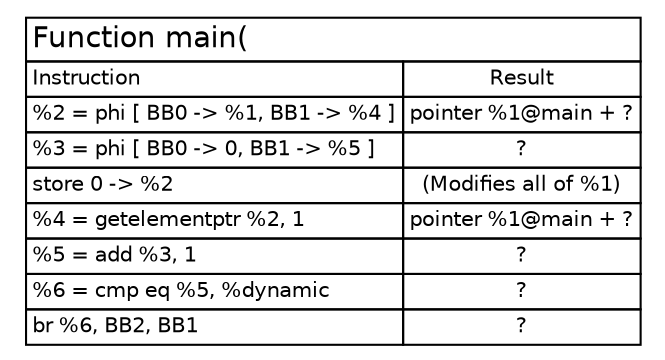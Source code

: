 digraph "Toplevel" {
graph [ fontname = "Helvetica" ];
node [fontname = "helvetica"];
edge [fontname = "helvetica"];

MainBB1[shape=plaintext, fontsize=10, label=<

<table border="0" cellborder="1" cellspacing="0">
  <tr><td align="left" colspan="2"><font point-size="14">Function main(</font></td></tr>
  <tr><td align="left">Instruction</td><td>Result</td></tr>
  <tr><td align="left">%2 = phi [ BB0 -&gt; %1, BB1 -&gt; %4 ]</td><td>pointer %1@main + ?</td></tr>
  <tr><td align="left">%3 = phi [ BB0 -&gt; 0, BB1 -&gt; %5 ]</td><td>?</td></tr>
  <tr><td align="left">store 0 -&gt; %2</td><td>(Modifies all of %1)</td></tr>
  <tr><td align="left">%4 = getelementptr %2, 1</td><td>pointer %1@main + ?</td></tr>
  <tr><td align="left">%5 = add %3, 1</td><td>?</td></tr>
  <tr><td align="left">%6 = cmp eq %5, %dynamic</td><td>?</td></tr>
  <tr><td align="left">br %6, BB2, BB1</td><td>?</td></tr>
</table>

>];

}
